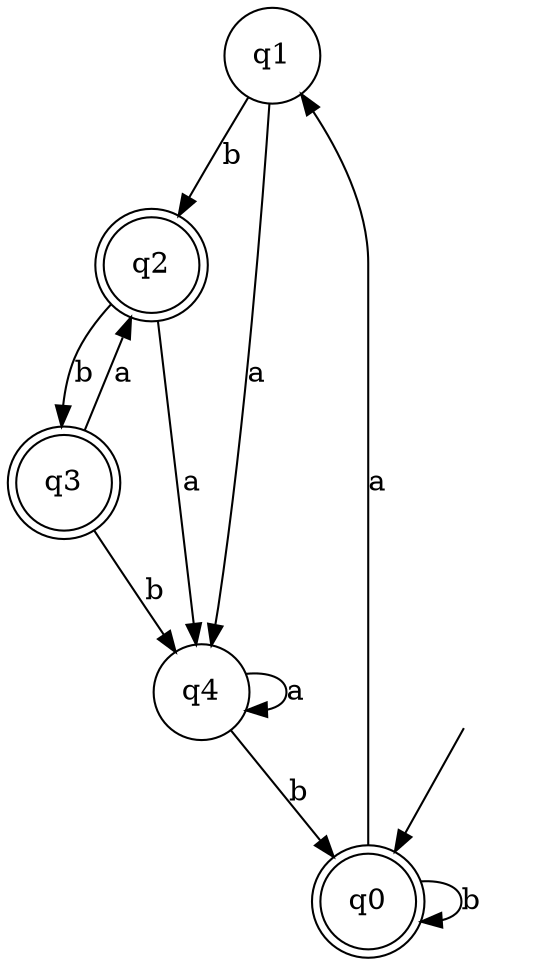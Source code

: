 digraph Automaton {

q1 [shape = circle];

q2 [shape = doublecircle];

q3 [shape = doublecircle];

q4 [shape = circle];

_nil [style = invis];

q0 [shape = doublecircle];

q3 -> q4 [label = "b"];

_nil -> q0;

q3 -> q2 [label = "a"];

q1 -> q2 [label = "b"];

q1 -> q4 [label = "a"];

q4 -> q0 [label = "b"];

q0 -> q0 [label = "b"];

q2 -> q3 [label = "b"];

q2 -> q4 [label = "a"];

q0 -> q1 [label = "a"];

q4 -> q4 [label = "a"];

}
